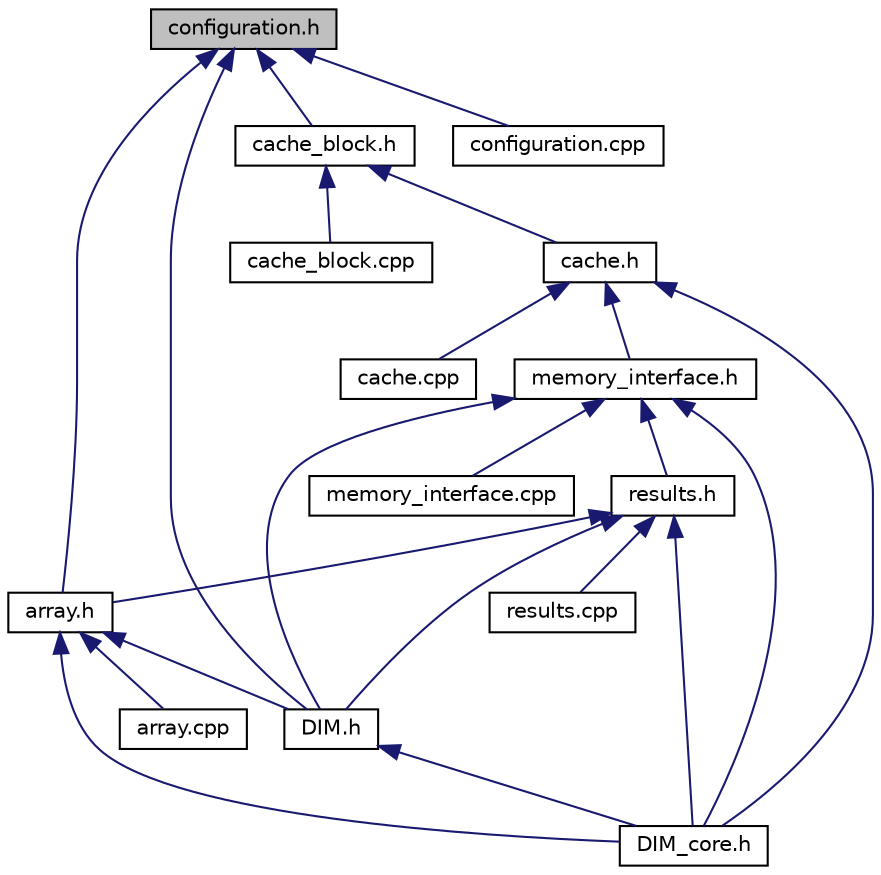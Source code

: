 digraph "configuration.h"
{
  edge [fontname="Helvetica",fontsize="10",labelfontname="Helvetica",labelfontsize="10"];
  node [fontname="Helvetica",fontsize="10",shape=record];
  Node1 [label="configuration.h",height=0.2,width=0.4,color="black", fillcolor="grey75", style="filled", fontcolor="black"];
  Node1 -> Node2 [dir="back",color="midnightblue",fontsize="10",style="solid",fontname="Helvetica"];
  Node2 [label="cache_block.h",height=0.2,width=0.4,color="black", fillcolor="white", style="filled",URL="$cache__block_8h.html",tooltip="Prototypes for the class which implements a basic cache memory block. "];
  Node2 -> Node3 [dir="back",color="midnightblue",fontsize="10",style="solid",fontname="Helvetica"];
  Node3 [label="cache.h",height=0.2,width=0.4,color="black", fillcolor="white", style="filled",URL="$cache_8h.html",tooltip="Prototypes for the class which implements a basic cache memory. "];
  Node3 -> Node4 [dir="back",color="midnightblue",fontsize="10",style="solid",fontname="Helvetica"];
  Node4 [label="memory_interface.h",height=0.2,width=0.4,color="black", fillcolor="white", style="filled",URL="$memory__interface_8h.html",tooltip="Prototypes for the class which implements a basic memory interface. "];
  Node4 -> Node5 [dir="back",color="midnightblue",fontsize="10",style="solid",fontname="Helvetica"];
  Node5 [label="results.h",height=0.2,width=0.4,color="black", fillcolor="white", style="filled",URL="$results_8h.html",tooltip="Prototype of the class results and its methods. "];
  Node5 -> Node6 [dir="back",color="midnightblue",fontsize="10",style="solid",fontname="Helvetica"];
  Node6 [label="array.h",height=0.2,width=0.4,color="black", fillcolor="white", style="filled",URL="$array_8h.html",tooltip="Prototypes for the array class. "];
  Node6 -> Node7 [dir="back",color="midnightblue",fontsize="10",style="solid",fontname="Helvetica"];
  Node7 [label="array.cpp",height=0.2,width=0.4,color="black", fillcolor="white", style="filled",URL="$array_8cpp.html",tooltip="Implementation for the array class. "];
  Node6 -> Node8 [dir="back",color="midnightblue",fontsize="10",style="solid",fontname="Helvetica"];
  Node8 [label="DIM.h",height=0.2,width=0.4,color="black", fillcolor="white", style="filled",URL="$_d_i_m_8h_source.html"];
  Node8 -> Node9 [dir="back",color="midnightblue",fontsize="10",style="solid",fontname="Helvetica"];
  Node9 [label="DIM_core.h",height=0.2,width=0.4,color="black", fillcolor="white", style="filled",URL="$_d_i_m__core_8h_source.html"];
  Node6 -> Node9 [dir="back",color="midnightblue",fontsize="10",style="solid",fontname="Helvetica"];
  Node5 -> Node8 [dir="back",color="midnightblue",fontsize="10",style="solid",fontname="Helvetica"];
  Node5 -> Node9 [dir="back",color="midnightblue",fontsize="10",style="solid",fontname="Helvetica"];
  Node5 -> Node10 [dir="back",color="midnightblue",fontsize="10",style="solid",fontname="Helvetica"];
  Node10 [label="results.cpp",height=0.2,width=0.4,color="black", fillcolor="white", style="filled",URL="$results_8cpp.html",tooltip="Implementation of the class results and its methods. "];
  Node4 -> Node8 [dir="back",color="midnightblue",fontsize="10",style="solid",fontname="Helvetica"];
  Node4 -> Node9 [dir="back",color="midnightblue",fontsize="10",style="solid",fontname="Helvetica"];
  Node4 -> Node11 [dir="back",color="midnightblue",fontsize="10",style="solid",fontname="Helvetica"];
  Node11 [label="memory_interface.cpp",height=0.2,width=0.4,color="black", fillcolor="white", style="filled",URL="$memory__interface_8cpp.html",tooltip="Implementation of the clas which represents a basic memory interface. "];
  Node3 -> Node12 [dir="back",color="midnightblue",fontsize="10",style="solid",fontname="Helvetica"];
  Node12 [label="cache.cpp",height=0.2,width=0.4,color="black", fillcolor="white", style="filled",URL="$cache_8cpp.html",tooltip="Implementation for the cache class. "];
  Node3 -> Node9 [dir="back",color="midnightblue",fontsize="10",style="solid",fontname="Helvetica"];
  Node2 -> Node13 [dir="back",color="midnightblue",fontsize="10",style="solid",fontname="Helvetica"];
  Node13 [label="cache_block.cpp",height=0.2,width=0.4,color="black", fillcolor="white", style="filled",URL="$cache__block_8cpp.html",tooltip="Implementation of the prototypes for the class which implements a basic cache memory block..."];
  Node1 -> Node6 [dir="back",color="midnightblue",fontsize="10",style="solid",fontname="Helvetica"];
  Node1 -> Node14 [dir="back",color="midnightblue",fontsize="10",style="solid",fontname="Helvetica"];
  Node14 [label="configuration.cpp",height=0.2,width=0.4,color="black", fillcolor="white", style="filled",URL="$configuration_8cpp.html",tooltip="Implementation for the configuration class. "];
  Node1 -> Node8 [dir="back",color="midnightblue",fontsize="10",style="solid",fontname="Helvetica"];
}
